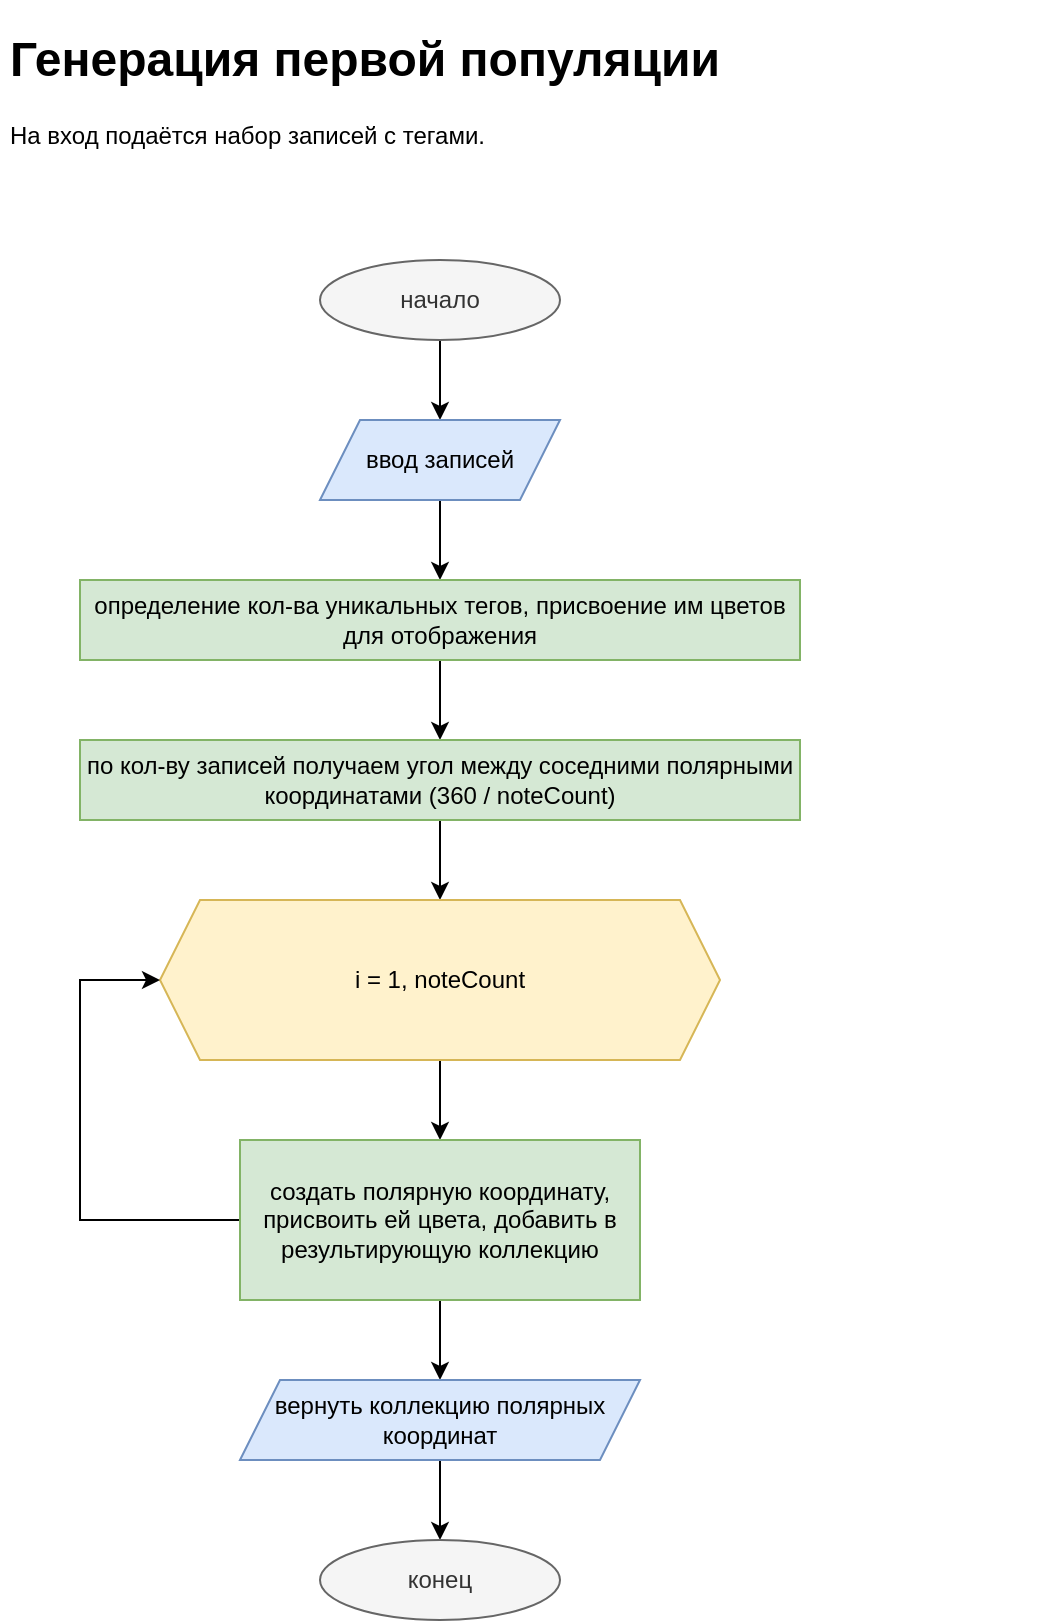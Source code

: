 <mxfile version="22.0.3" type="device">
  <diagram id="C5RBs43oDa-KdzZeNtuy" name="Page-1">
    <mxGraphModel dx="918" dy="593" grid="1" gridSize="10" guides="1" tooltips="1" connect="1" arrows="1" fold="1" page="1" pageScale="1" pageWidth="827" pageHeight="1169" math="0" shadow="0">
      <root>
        <mxCell id="WIyWlLk6GJQsqaUBKTNV-0" />
        <mxCell id="WIyWlLk6GJQsqaUBKTNV-1" parent="WIyWlLk6GJQsqaUBKTNV-0" />
        <mxCell id="nDkjyHfl0j68gdk95McF-3" value="" style="edgeStyle=orthogonalEdgeStyle;rounded=0;orthogonalLoop=1;jettySize=auto;html=1;" edge="1" parent="WIyWlLk6GJQsqaUBKTNV-1" source="nDkjyHfl0j68gdk95McF-0" target="nDkjyHfl0j68gdk95McF-2">
          <mxGeometry relative="1" as="geometry" />
        </mxCell>
        <mxCell id="nDkjyHfl0j68gdk95McF-0" value="начало" style="ellipse;whiteSpace=wrap;html=1;fillColor=#f5f5f5;fontColor=#333333;strokeColor=#666666;" vertex="1" parent="WIyWlLk6GJQsqaUBKTNV-1">
          <mxGeometry x="200" y="160" width="120" height="40" as="geometry" />
        </mxCell>
        <mxCell id="nDkjyHfl0j68gdk95McF-1" value="&lt;h1&gt;&lt;span style=&quot;background-color: initial;&quot;&gt;Генерация первой популяции&amp;nbsp;&lt;/span&gt;&lt;br&gt;&lt;/h1&gt;&lt;div&gt;&lt;span style=&quot;background-color: initial;&quot;&gt;На вход подаётся набор записей с тегами.&lt;/span&gt;&lt;/div&gt;" style="text;html=1;strokeColor=none;fillColor=none;spacing=5;spacingTop=-20;whiteSpace=wrap;overflow=hidden;rounded=0;" vertex="1" parent="WIyWlLk6GJQsqaUBKTNV-1">
          <mxGeometry x="40" y="40" width="520" height="80" as="geometry" />
        </mxCell>
        <mxCell id="nDkjyHfl0j68gdk95McF-5" value="" style="edgeStyle=orthogonalEdgeStyle;rounded=0;orthogonalLoop=1;jettySize=auto;html=1;" edge="1" parent="WIyWlLk6GJQsqaUBKTNV-1" source="nDkjyHfl0j68gdk95McF-2" target="nDkjyHfl0j68gdk95McF-4">
          <mxGeometry relative="1" as="geometry" />
        </mxCell>
        <mxCell id="nDkjyHfl0j68gdk95McF-2" value="ввод записей" style="shape=parallelogram;perimeter=parallelogramPerimeter;whiteSpace=wrap;html=1;fixedSize=1;fillColor=#dae8fc;strokeColor=#6c8ebf;" vertex="1" parent="WIyWlLk6GJQsqaUBKTNV-1">
          <mxGeometry x="200" y="240" width="120" height="40" as="geometry" />
        </mxCell>
        <mxCell id="nDkjyHfl0j68gdk95McF-7" value="" style="edgeStyle=orthogonalEdgeStyle;rounded=0;orthogonalLoop=1;jettySize=auto;html=1;" edge="1" parent="WIyWlLk6GJQsqaUBKTNV-1" source="nDkjyHfl0j68gdk95McF-4" target="nDkjyHfl0j68gdk95McF-6">
          <mxGeometry relative="1" as="geometry" />
        </mxCell>
        <mxCell id="nDkjyHfl0j68gdk95McF-4" value="определение кол-ва уникальных тегов, присвоение им цветов для отображения" style="whiteSpace=wrap;html=1;fillColor=#d5e8d4;strokeColor=#82b366;" vertex="1" parent="WIyWlLk6GJQsqaUBKTNV-1">
          <mxGeometry x="80" y="320" width="360" height="40" as="geometry" />
        </mxCell>
        <mxCell id="nDkjyHfl0j68gdk95McF-9" value="" style="edgeStyle=orthogonalEdgeStyle;rounded=0;orthogonalLoop=1;jettySize=auto;html=1;" edge="1" parent="WIyWlLk6GJQsqaUBKTNV-1" source="nDkjyHfl0j68gdk95McF-6" target="nDkjyHfl0j68gdk95McF-8">
          <mxGeometry relative="1" as="geometry" />
        </mxCell>
        <mxCell id="nDkjyHfl0j68gdk95McF-6" value="по кол-ву записей получаем угол между соседними полярными координатами (360 / noteCount)" style="whiteSpace=wrap;html=1;fillColor=#d5e8d4;strokeColor=#82b366;" vertex="1" parent="WIyWlLk6GJQsqaUBKTNV-1">
          <mxGeometry x="80" y="400" width="360" height="40" as="geometry" />
        </mxCell>
        <mxCell id="nDkjyHfl0j68gdk95McF-11" value="" style="edgeStyle=orthogonalEdgeStyle;rounded=0;orthogonalLoop=1;jettySize=auto;html=1;" edge="1" parent="WIyWlLk6GJQsqaUBKTNV-1" source="nDkjyHfl0j68gdk95McF-8" target="nDkjyHfl0j68gdk95McF-10">
          <mxGeometry relative="1" as="geometry" />
        </mxCell>
        <mxCell id="nDkjyHfl0j68gdk95McF-8" value="i = 1, noteCount" style="shape=hexagon;perimeter=hexagonPerimeter2;whiteSpace=wrap;html=1;fixedSize=1;fillColor=#fff2cc;strokeColor=#d6b656;" vertex="1" parent="WIyWlLk6GJQsqaUBKTNV-1">
          <mxGeometry x="120" y="480" width="280" height="80" as="geometry" />
        </mxCell>
        <mxCell id="nDkjyHfl0j68gdk95McF-12" style="edgeStyle=orthogonalEdgeStyle;rounded=0;orthogonalLoop=1;jettySize=auto;html=1;entryX=0;entryY=0.5;entryDx=0;entryDy=0;" edge="1" parent="WIyWlLk6GJQsqaUBKTNV-1" source="nDkjyHfl0j68gdk95McF-10" target="nDkjyHfl0j68gdk95McF-8">
          <mxGeometry relative="1" as="geometry">
            <Array as="points">
              <mxPoint x="80" y="640" />
              <mxPoint x="80" y="520" />
            </Array>
          </mxGeometry>
        </mxCell>
        <mxCell id="nDkjyHfl0j68gdk95McF-14" value="" style="edgeStyle=orthogonalEdgeStyle;rounded=0;orthogonalLoop=1;jettySize=auto;html=1;" edge="1" parent="WIyWlLk6GJQsqaUBKTNV-1" source="nDkjyHfl0j68gdk95McF-10" target="nDkjyHfl0j68gdk95McF-13">
          <mxGeometry relative="1" as="geometry" />
        </mxCell>
        <mxCell id="nDkjyHfl0j68gdk95McF-10" value="создать полярную координату, присвоить ей цвета, добавить в результирующую коллекцию" style="rounded=0;whiteSpace=wrap;html=1;fillColor=#d5e8d4;strokeColor=#82b366;" vertex="1" parent="WIyWlLk6GJQsqaUBKTNV-1">
          <mxGeometry x="160" y="600" width="200" height="80" as="geometry" />
        </mxCell>
        <mxCell id="nDkjyHfl0j68gdk95McF-16" value="" style="edgeStyle=orthogonalEdgeStyle;rounded=0;orthogonalLoop=1;jettySize=auto;html=1;" edge="1" parent="WIyWlLk6GJQsqaUBKTNV-1" source="nDkjyHfl0j68gdk95McF-13" target="nDkjyHfl0j68gdk95McF-15">
          <mxGeometry relative="1" as="geometry" />
        </mxCell>
        <mxCell id="nDkjyHfl0j68gdk95McF-13" value="вернуть коллекцию полярных координат" style="shape=parallelogram;perimeter=parallelogramPerimeter;whiteSpace=wrap;html=1;fixedSize=1;fillColor=#dae8fc;strokeColor=#6c8ebf;" vertex="1" parent="WIyWlLk6GJQsqaUBKTNV-1">
          <mxGeometry x="160" y="720" width="200" height="40" as="geometry" />
        </mxCell>
        <mxCell id="nDkjyHfl0j68gdk95McF-15" value="конец" style="ellipse;whiteSpace=wrap;html=1;fillColor=#f5f5f5;fontColor=#333333;strokeColor=#666666;" vertex="1" parent="WIyWlLk6GJQsqaUBKTNV-1">
          <mxGeometry x="200" y="800" width="120" height="40" as="geometry" />
        </mxCell>
      </root>
    </mxGraphModel>
  </diagram>
</mxfile>
